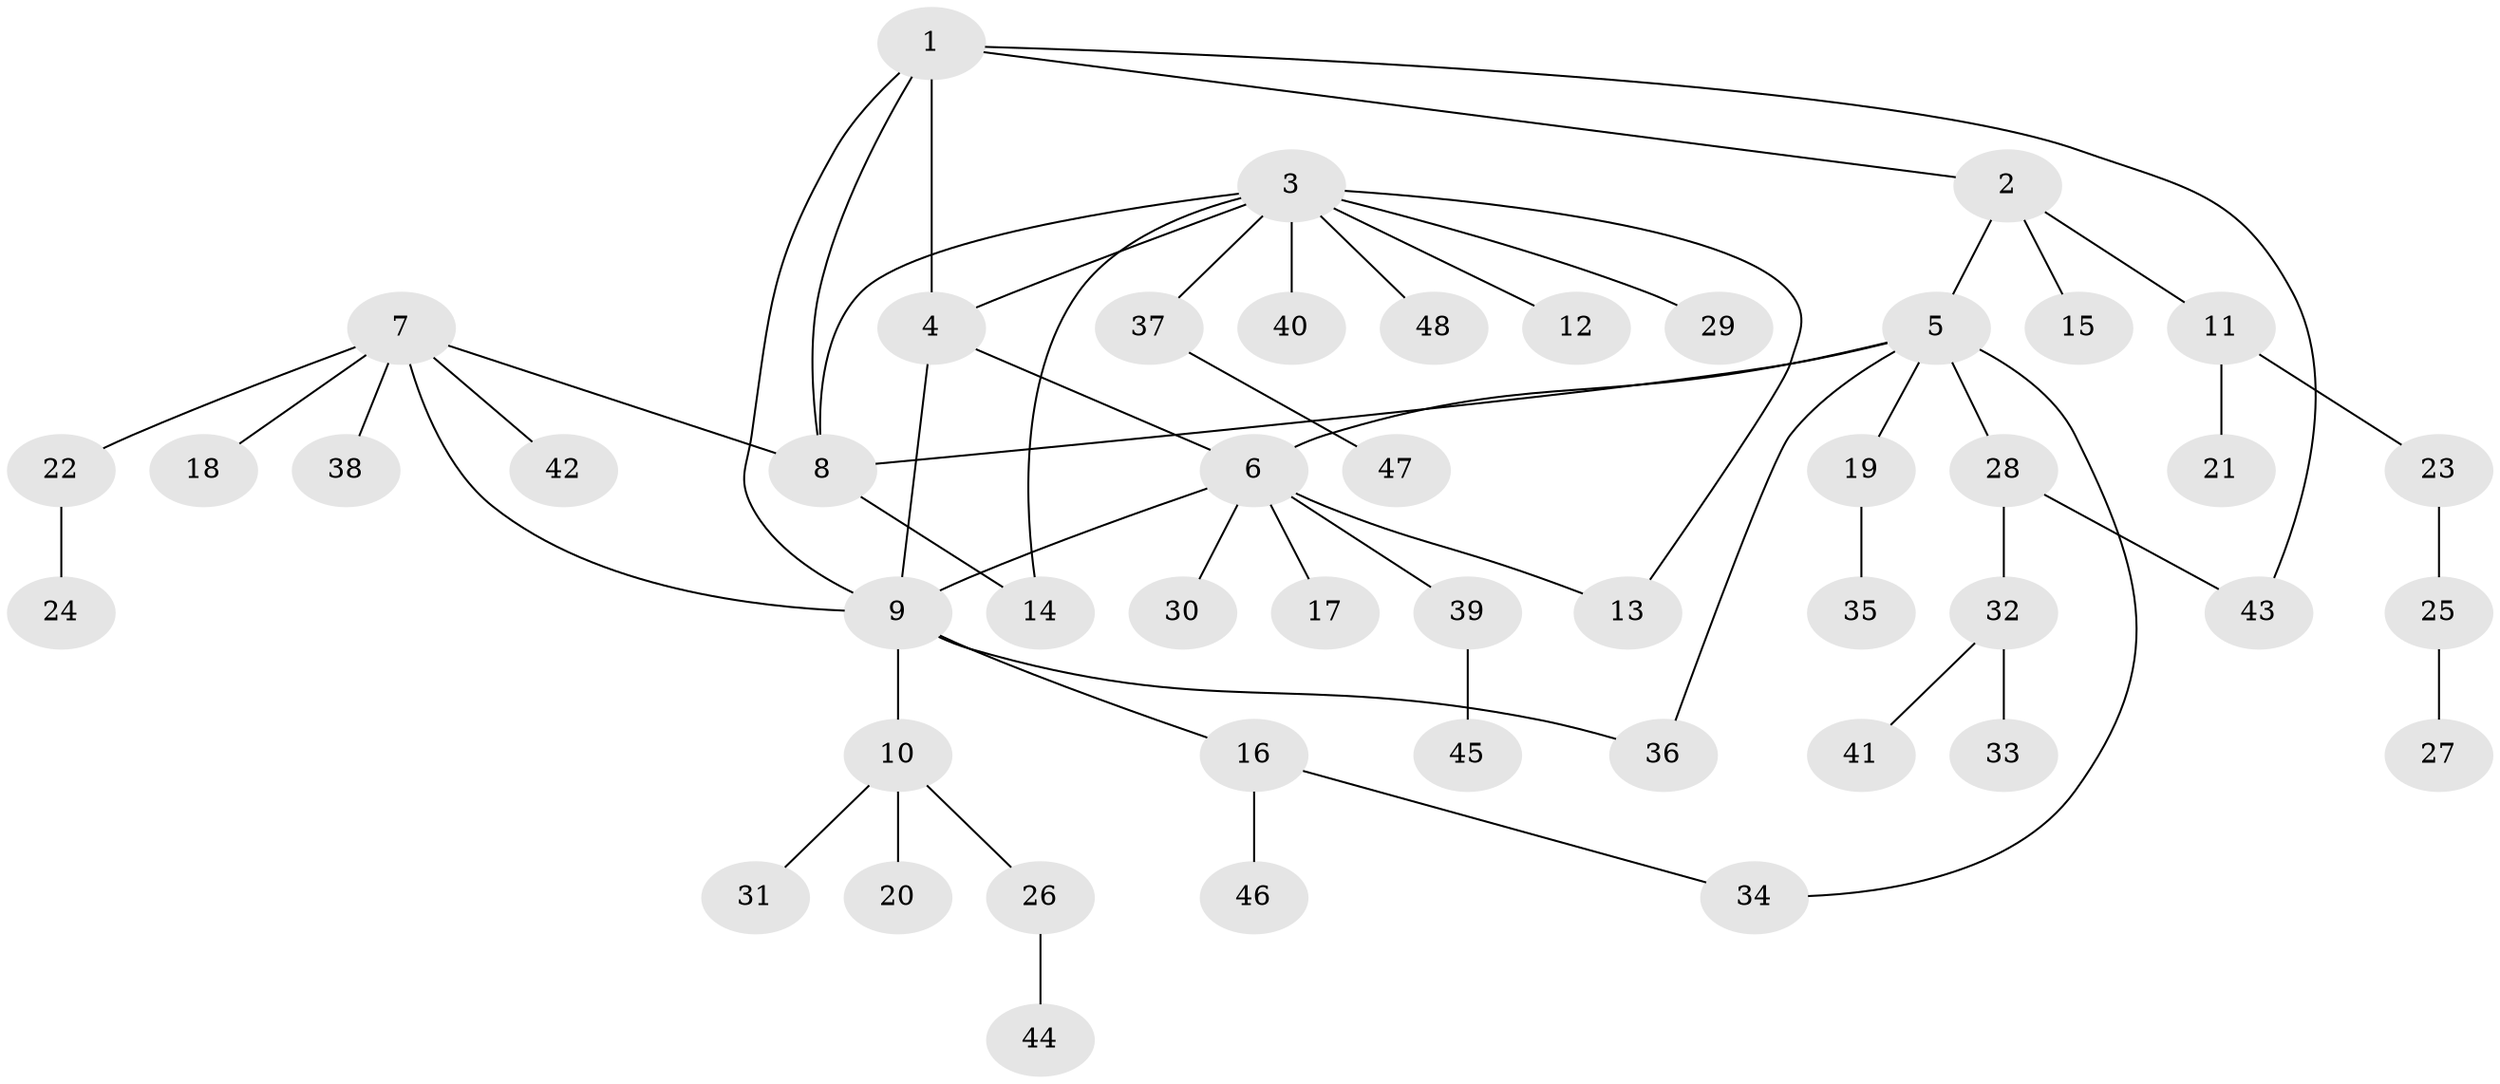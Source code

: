 // coarse degree distribution, {8: 0.030303030303030304, 5: 0.06060606060606061, 9: 0.06060606060606061, 4: 0.030303030303030304, 12: 0.030303030303030304, 1: 0.6060606060606061, 2: 0.12121212121212122, 3: 0.06060606060606061}
// Generated by graph-tools (version 1.1) at 2025/52/02/27/25 19:52:20]
// undirected, 48 vertices, 58 edges
graph export_dot {
graph [start="1"]
  node [color=gray90,style=filled];
  1;
  2;
  3;
  4;
  5;
  6;
  7;
  8;
  9;
  10;
  11;
  12;
  13;
  14;
  15;
  16;
  17;
  18;
  19;
  20;
  21;
  22;
  23;
  24;
  25;
  26;
  27;
  28;
  29;
  30;
  31;
  32;
  33;
  34;
  35;
  36;
  37;
  38;
  39;
  40;
  41;
  42;
  43;
  44;
  45;
  46;
  47;
  48;
  1 -- 2;
  1 -- 4;
  1 -- 8;
  1 -- 9;
  1 -- 43;
  2 -- 5;
  2 -- 11;
  2 -- 15;
  3 -- 4;
  3 -- 8;
  3 -- 12;
  3 -- 13;
  3 -- 14;
  3 -- 29;
  3 -- 37;
  3 -- 40;
  3 -- 48;
  4 -- 6;
  4 -- 9;
  5 -- 6;
  5 -- 8;
  5 -- 19;
  5 -- 28;
  5 -- 34;
  5 -- 36;
  6 -- 9;
  6 -- 13;
  6 -- 17;
  6 -- 30;
  6 -- 39;
  7 -- 8;
  7 -- 9;
  7 -- 18;
  7 -- 22;
  7 -- 38;
  7 -- 42;
  8 -- 14;
  9 -- 10;
  9 -- 16;
  9 -- 36;
  10 -- 20;
  10 -- 26;
  10 -- 31;
  11 -- 21;
  11 -- 23;
  16 -- 34;
  16 -- 46;
  19 -- 35;
  22 -- 24;
  23 -- 25;
  25 -- 27;
  26 -- 44;
  28 -- 32;
  28 -- 43;
  32 -- 33;
  32 -- 41;
  37 -- 47;
  39 -- 45;
}
